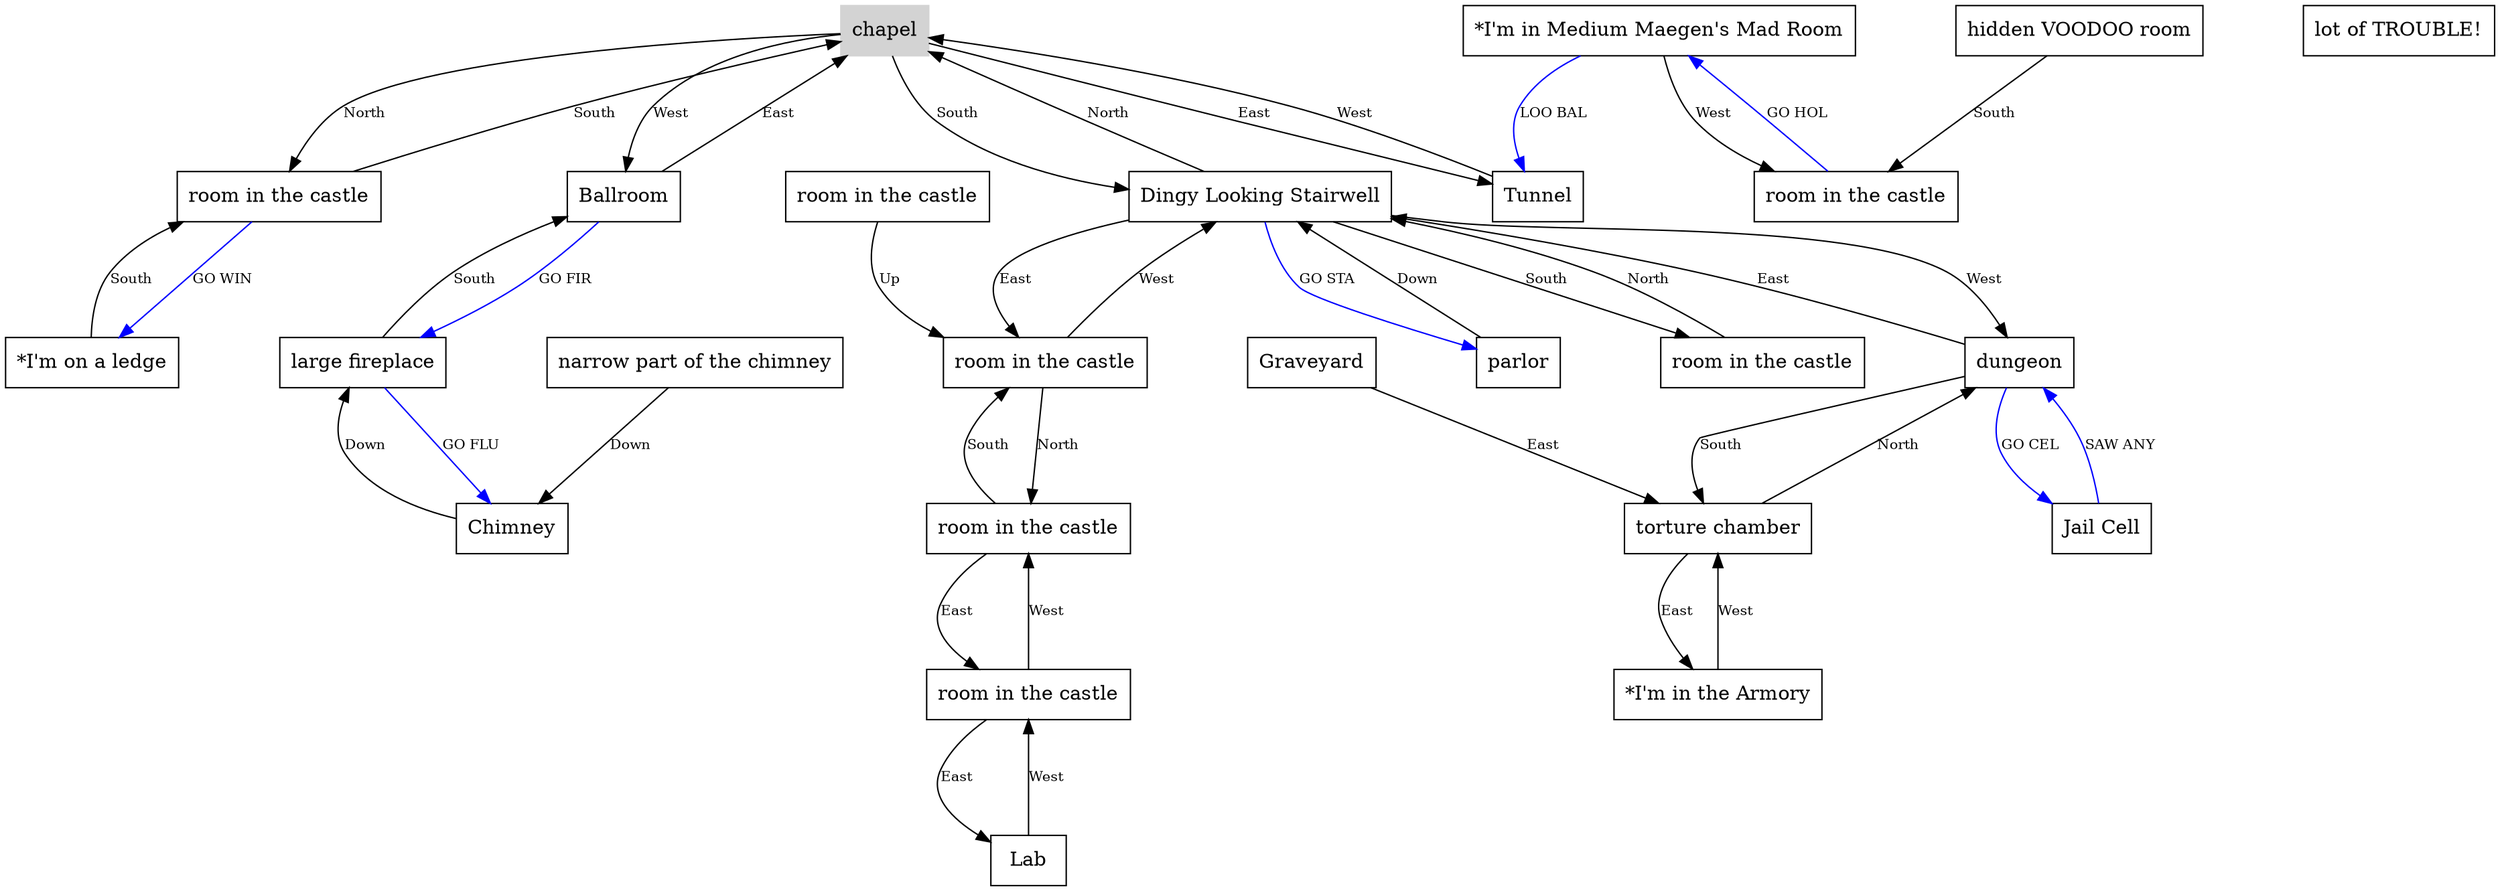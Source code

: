 digraph G {
node [shape=rect];
ranksep=1.0;
nodesep=1.0;
splines=true;
1 [label="chapel" style=filled color=lightgray];
2 [label="Dingy Looking Stairwell" ];
3 [label="room in the castle" ];
4 [label="Tunnel" ];
5 [label="room in the castle" ];
6 [label="*I'm in Medium Maegen's Mad Room" ];
7 [label="room in the castle" ];
8 [label="room in the castle" ];
9 [label="room in the castle" ];
10 [label="Ballroom" ];
11 [label="dungeon" ];
12 [label="*I'm in the Armory" ];
13 [label="torture chamber" ];
14 [label="Chimney" ];
15 [label="large fireplace" ];
16 [label="room in the castle" ];
17 [label="Lab" ];
18 [label="narrow part of the chimney" ];
19 [label="Graveyard" ];
20 [label="parlor" ];
21 [label="Jail Cell" ];
22 [label="*I'm on a ledge" ];
23 [label="hidden VOODOO room" ];
24 [label="room in the castle" ];
25 [label="lot of TROUBLE!" ];
1 -> 9 [label="North" fontsize=10];
1 -> 2 [label="South" fontsize=10];
1 -> 4 [label="East" fontsize=10];
1 -> 10 [label="West" fontsize=10];
2 -> 1 [label="North" fontsize=10];
2 -> 24 [label="South" fontsize=10];
2 -> 3 [label="East" fontsize=10];
2 -> 11 [label="West" fontsize=10];
3 -> 5 [label="North" fontsize=10];
3 -> 2 [label="West" fontsize=10];
4 -> 1 [label="West" fontsize=10];
5 -> 3 [label="South" fontsize=10];
5 -> 7 [label="East" fontsize=10];
6 -> 8 [label="West" fontsize=10];
7 -> 17 [label="East" fontsize=10];
7 -> 5 [label="West" fontsize=10];
9 -> 1 [label="South" fontsize=10];
10 -> 1 [label="East" fontsize=10];
11 -> 13 [label="South" fontsize=10];
11 -> 2 [label="East" fontsize=10];
12 -> 13 [label="West" fontsize=10];
13 -> 11 [label="North" fontsize=10];
13 -> 12 [label="East" fontsize=10];
14 -> 15 [label="Down" fontsize=10];
15 -> 10 [label="South" fontsize=10];
16 -> 3 [label="Up" fontsize=10];
17 -> 7 [label="West" fontsize=10];
18 -> 14 [label="Down" fontsize=10];
19 -> 13 [label="East" fontsize=10];
20 -> 2 [label="Down" fontsize=10];
22 -> 9 [label="South" fontsize=10];
23 -> 8 [label="South" fontsize=10];
24 -> 2 [label="North" fontsize=10];
11 -> 21 [label="GO CEL" fontsize=10 color=blue];
2 -> 20 [label="GO STA" fontsize=10 color=blue];
15 -> 14 [label="GO FLU" fontsize=10 color=blue];
6 -> 4 [label="LOO BAL" fontsize=10 color=blue];
10 -> 15 [label="GO FIR" fontsize=10 color=blue];
9 -> 22 [label="GO WIN" fontsize=10 color=blue];
8 -> 6 [label="GO HOL" fontsize=10 color=blue];
21 -> 11 [label="SAW ANY" fontsize=10 color=blue];
}